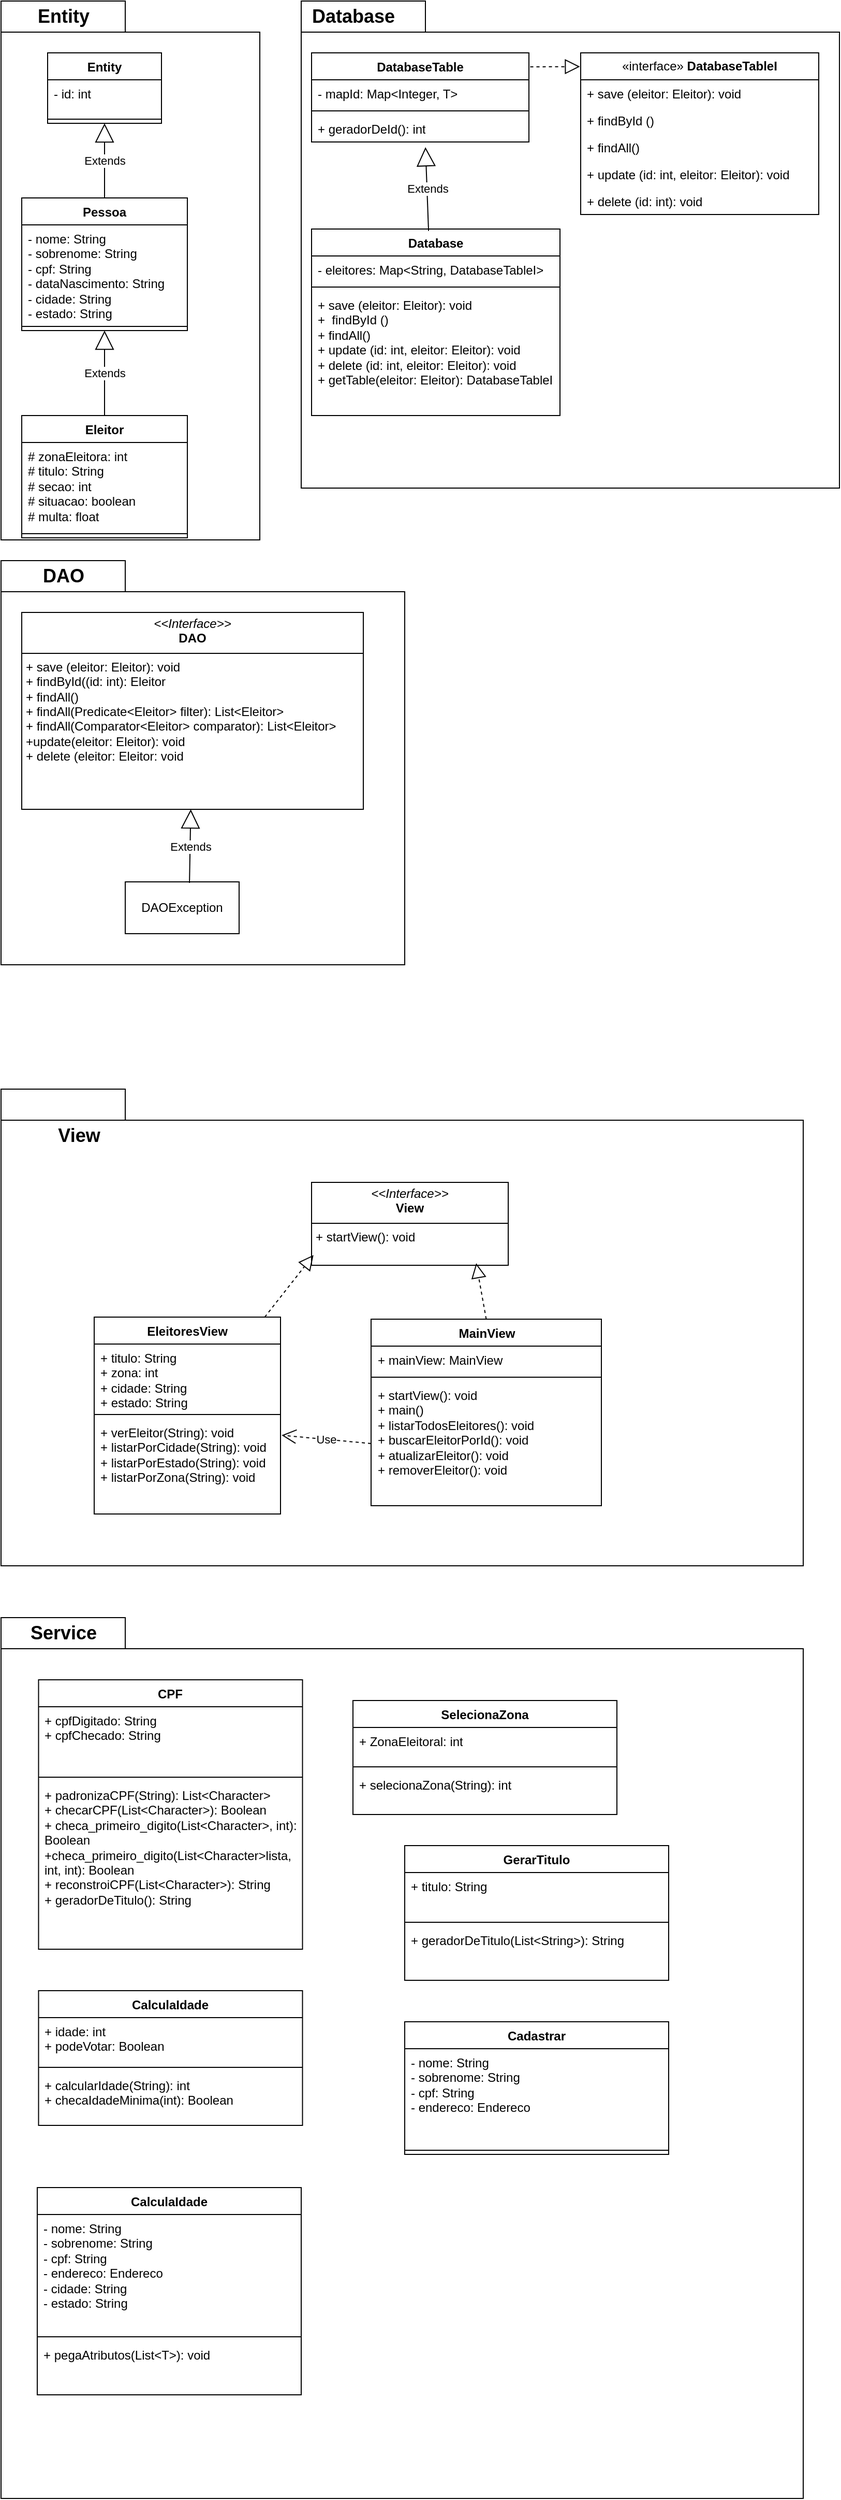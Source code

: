 <mxfile version="24.4.10" type="github">
  <diagram name="Page-1" id="c4acf3e9-155e-7222-9cf6-157b1a14988f">
    <mxGraphModel dx="794" dy="736" grid="1" gridSize="10" guides="1" tooltips="1" connect="1" arrows="1" fold="1" page="1" pageScale="1" pageWidth="850" pageHeight="1100" background="none" math="0" shadow="0">
      <root>
        <mxCell id="0" />
        <mxCell id="1" parent="0" />
        <mxCell id="8PE0f_rZOpsU0MAKz3tB-1" value="" style="shape=folder;fontStyle=1;spacingTop=10;tabWidth=120;tabHeight=30;tabPosition=left;html=1;whiteSpace=wrap;" parent="1" vertex="1">
          <mxGeometry x="20" y="20" width="250" height="520" as="geometry" />
        </mxCell>
        <mxCell id="8PE0f_rZOpsU0MAKz3tB-5" value="Entity" style="text;align=center;fontStyle=1;verticalAlign=middle;spacingLeft=3;spacingRight=3;strokeColor=none;rotatable=0;points=[[0,0.5],[1,0.5]];portConstraint=eastwest;html=1;fontSize=18;" parent="1" vertex="1">
          <mxGeometry x="20" y="20" width="120" height="30" as="geometry" />
        </mxCell>
        <mxCell id="8PE0f_rZOpsU0MAKz3tB-10" value="Entity" style="swimlane;fontStyle=1;align=center;verticalAlign=top;childLayout=stackLayout;horizontal=1;startSize=26;horizontalStack=0;resizeParent=1;resizeParentMax=0;resizeLast=0;collapsible=1;marginBottom=0;whiteSpace=wrap;html=1;" parent="1" vertex="1">
          <mxGeometry x="65" y="70" width="110" height="68" as="geometry">
            <mxRectangle x="50" y="70" width="70" height="30" as="alternateBounds" />
          </mxGeometry>
        </mxCell>
        <mxCell id="8PE0f_rZOpsU0MAKz3tB-11" value="&lt;div&gt;- id: int&lt;/div&gt;" style="text;strokeColor=none;fillColor=none;align=left;verticalAlign=top;spacingLeft=4;spacingRight=4;overflow=hidden;rotatable=0;points=[[0,0.5],[1,0.5]];portConstraint=eastwest;whiteSpace=wrap;html=1;" parent="8PE0f_rZOpsU0MAKz3tB-10" vertex="1">
          <mxGeometry y="26" width="110" height="34" as="geometry" />
        </mxCell>
        <mxCell id="8PE0f_rZOpsU0MAKz3tB-12" value="" style="line;strokeWidth=1;fillColor=none;align=left;verticalAlign=middle;spacingTop=-1;spacingLeft=3;spacingRight=3;rotatable=0;labelPosition=right;points=[];portConstraint=eastwest;strokeColor=inherit;" parent="8PE0f_rZOpsU0MAKz3tB-10" vertex="1">
          <mxGeometry y="60" width="110" height="8" as="geometry" />
        </mxCell>
        <mxCell id="8PE0f_rZOpsU0MAKz3tB-34" style="edgeStyle=orthogonalEdgeStyle;rounded=0;orthogonalLoop=1;jettySize=auto;html=1;exitX=1;exitY=0.5;exitDx=0;exitDy=0;" parent="8PE0f_rZOpsU0MAKz3tB-10" source="8PE0f_rZOpsU0MAKz3tB-11" target="8PE0f_rZOpsU0MAKz3tB-11" edge="1">
          <mxGeometry relative="1" as="geometry" />
        </mxCell>
        <mxCell id="8PE0f_rZOpsU0MAKz3tB-14" value="Eleitor" style="swimlane;fontStyle=1;align=center;verticalAlign=top;childLayout=stackLayout;horizontal=1;startSize=26;horizontalStack=0;resizeParent=1;resizeParentMax=0;resizeLast=0;collapsible=1;marginBottom=0;whiteSpace=wrap;html=1;" parent="1" vertex="1">
          <mxGeometry x="40" y="420" width="160" height="118" as="geometry" />
        </mxCell>
        <mxCell id="8PE0f_rZOpsU0MAKz3tB-15" value="# zonaEleitora: int&lt;div&gt;# titulo: String&lt;/div&gt;&lt;div&gt;# secao: int&lt;/div&gt;&lt;div&gt;# situacao: boolean&lt;/div&gt;&lt;div&gt;# multa: float&lt;/div&gt;" style="text;strokeColor=none;fillColor=none;align=left;verticalAlign=top;spacingLeft=4;spacingRight=4;overflow=hidden;rotatable=0;points=[[0,0.5],[1,0.5]];portConstraint=eastwest;whiteSpace=wrap;html=1;" parent="8PE0f_rZOpsU0MAKz3tB-14" vertex="1">
          <mxGeometry y="26" width="160" height="84" as="geometry" />
        </mxCell>
        <mxCell id="8PE0f_rZOpsU0MAKz3tB-16" value="" style="line;strokeWidth=1;fillColor=none;align=left;verticalAlign=middle;spacingTop=-1;spacingLeft=3;spacingRight=3;rotatable=0;labelPosition=right;points=[];portConstraint=eastwest;strokeColor=inherit;" parent="8PE0f_rZOpsU0MAKz3tB-14" vertex="1">
          <mxGeometry y="110" width="160" height="8" as="geometry" />
        </mxCell>
        <mxCell id="8PE0f_rZOpsU0MAKz3tB-28" value="Pessoa" style="swimlane;fontStyle=1;align=center;verticalAlign=top;childLayout=stackLayout;horizontal=1;startSize=26;horizontalStack=0;resizeParent=1;resizeParentMax=0;resizeLast=0;collapsible=1;marginBottom=0;whiteSpace=wrap;html=1;" parent="1" vertex="1">
          <mxGeometry x="40" y="210" width="160" height="128" as="geometry" />
        </mxCell>
        <mxCell id="8PE0f_rZOpsU0MAKz3tB-29" value="- nome: String&lt;div&gt;- sobrenome: String&amp;nbsp;&lt;br&gt;&lt;div&gt;- cpf: String&lt;/div&gt;&lt;div&gt;- dataNascimento: String&lt;/div&gt;&lt;div&gt;- cidade: String&lt;/div&gt;&lt;div&gt;- estado: String&lt;/div&gt;&lt;/div&gt;" style="text;strokeColor=none;fillColor=none;align=left;verticalAlign=top;spacingLeft=4;spacingRight=4;overflow=hidden;rotatable=0;points=[[0,0.5],[1,0.5]];portConstraint=eastwest;whiteSpace=wrap;html=1;" parent="8PE0f_rZOpsU0MAKz3tB-28" vertex="1">
          <mxGeometry y="26" width="160" height="94" as="geometry" />
        </mxCell>
        <mxCell id="8PE0f_rZOpsU0MAKz3tB-30" value="" style="line;strokeWidth=1;fillColor=none;align=left;verticalAlign=middle;spacingTop=-1;spacingLeft=3;spacingRight=3;rotatable=0;labelPosition=right;points=[];portConstraint=eastwest;strokeColor=inherit;" parent="8PE0f_rZOpsU0MAKz3tB-28" vertex="1">
          <mxGeometry y="120" width="160" height="8" as="geometry" />
        </mxCell>
        <mxCell id="8PE0f_rZOpsU0MAKz3tB-33" value="Extends" style="endArrow=block;endSize=16;endFill=0;html=1;rounded=0;exitX=0.5;exitY=0;exitDx=0;exitDy=0;entryX=0.5;entryY=1;entryDx=0;entryDy=0;" parent="1" source="8PE0f_rZOpsU0MAKz3tB-14" target="8PE0f_rZOpsU0MAKz3tB-28" edge="1">
          <mxGeometry width="160" relative="1" as="geometry">
            <mxPoint x="420" y="290" as="sourcePoint" />
            <mxPoint x="580" y="290" as="targetPoint" />
          </mxGeometry>
        </mxCell>
        <mxCell id="8PE0f_rZOpsU0MAKz3tB-36" value="Extends" style="endArrow=block;endSize=16;endFill=0;html=1;rounded=0;exitX=0.5;exitY=0;exitDx=0;exitDy=0;entryX=0.5;entryY=1;entryDx=0;entryDy=0;" parent="1" source="8PE0f_rZOpsU0MAKz3tB-28" target="8PE0f_rZOpsU0MAKz3tB-10" edge="1">
          <mxGeometry width="160" relative="1" as="geometry">
            <mxPoint x="420" y="220" as="sourcePoint" />
            <mxPoint x="580" y="220" as="targetPoint" />
          </mxGeometry>
        </mxCell>
        <mxCell id="8PE0f_rZOpsU0MAKz3tB-37" value="" style="shape=folder;fontStyle=1;spacingTop=10;tabWidth=120;tabHeight=30;tabPosition=left;html=1;whiteSpace=wrap;" parent="1" vertex="1">
          <mxGeometry x="310" y="20" width="520" height="470" as="geometry" />
        </mxCell>
        <mxCell id="8PE0f_rZOpsU0MAKz3tB-38" value="Database" style="text;align=center;fontStyle=1;verticalAlign=middle;spacingLeft=3;spacingRight=3;strokeColor=none;rotatable=0;points=[[0,0.5],[1,0.5]];portConstraint=eastwest;html=1;fontSize=18;" parent="1" vertex="1">
          <mxGeometry x="300" y="20" width="120" height="30" as="geometry" />
        </mxCell>
        <mxCell id="8PE0f_rZOpsU0MAKz3tB-48" value="«interface»&amp;nbsp;&lt;b&gt;DatabaseTableI&lt;/b&gt;" style="swimlane;fontStyle=0;childLayout=stackLayout;horizontal=1;startSize=26;fillColor=none;horizontalStack=0;resizeParent=1;resizeParentMax=0;resizeLast=0;collapsible=1;marginBottom=0;whiteSpace=wrap;html=1;" parent="1" vertex="1">
          <mxGeometry x="580" y="70" width="230" height="156" as="geometry" />
        </mxCell>
        <mxCell id="8PE0f_rZOpsU0MAKz3tB-49" value="+ save (eleitor: Eleitor): void&amp;nbsp;" style="text;strokeColor=none;fillColor=none;align=left;verticalAlign=top;spacingLeft=4;spacingRight=4;overflow=hidden;rotatable=0;points=[[0,0.5],[1,0.5]];portConstraint=eastwest;whiteSpace=wrap;html=1;" parent="8PE0f_rZOpsU0MAKz3tB-48" vertex="1">
          <mxGeometry y="26" width="230" height="26" as="geometry" />
        </mxCell>
        <mxCell id="8PE0f_rZOpsU0MAKz3tB-50" value="+ findById ()" style="text;strokeColor=none;fillColor=none;align=left;verticalAlign=top;spacingLeft=4;spacingRight=4;overflow=hidden;rotatable=0;points=[[0,0.5],[1,0.5]];portConstraint=eastwest;whiteSpace=wrap;html=1;" parent="8PE0f_rZOpsU0MAKz3tB-48" vertex="1">
          <mxGeometry y="52" width="230" height="26" as="geometry" />
        </mxCell>
        <mxCell id="8PE0f_rZOpsU0MAKz3tB-51" value="+ findAll()" style="text;strokeColor=none;fillColor=none;align=left;verticalAlign=top;spacingLeft=4;spacingRight=4;overflow=hidden;rotatable=0;points=[[0,0.5],[1,0.5]];portConstraint=eastwest;whiteSpace=wrap;html=1;" parent="8PE0f_rZOpsU0MAKz3tB-48" vertex="1">
          <mxGeometry y="78" width="230" height="26" as="geometry" />
        </mxCell>
        <mxCell id="8PE0f_rZOpsU0MAKz3tB-52" value="+ update (id: int, eleitor: Eleitor): void" style="text;strokeColor=none;fillColor=none;align=left;verticalAlign=top;spacingLeft=4;spacingRight=4;overflow=hidden;rotatable=0;points=[[0,0.5],[1,0.5]];portConstraint=eastwest;whiteSpace=wrap;html=1;" parent="8PE0f_rZOpsU0MAKz3tB-48" vertex="1">
          <mxGeometry y="104" width="230" height="26" as="geometry" />
        </mxCell>
        <mxCell id="8PE0f_rZOpsU0MAKz3tB-53" value="+ delete (id: int): void" style="text;strokeColor=none;fillColor=none;align=left;verticalAlign=top;spacingLeft=4;spacingRight=4;overflow=hidden;rotatable=0;points=[[0,0.5],[1,0.5]];portConstraint=eastwest;whiteSpace=wrap;html=1;" parent="8PE0f_rZOpsU0MAKz3tB-48" vertex="1">
          <mxGeometry y="130" width="230" height="26" as="geometry" />
        </mxCell>
        <mxCell id="xp5hAYhYeYCrnmnaeZw4-1" value="DatabaseTable" style="swimlane;fontStyle=1;align=center;verticalAlign=top;childLayout=stackLayout;horizontal=1;startSize=26;horizontalStack=0;resizeParent=1;resizeParentMax=0;resizeLast=0;collapsible=1;marginBottom=0;whiteSpace=wrap;html=1;" parent="1" vertex="1">
          <mxGeometry x="320" y="70" width="210" height="86" as="geometry" />
        </mxCell>
        <mxCell id="xp5hAYhYeYCrnmnaeZw4-2" value="- mapId: Map&amp;lt;Integer, T&amp;gt;" style="text;strokeColor=none;fillColor=none;align=left;verticalAlign=top;spacingLeft=4;spacingRight=4;overflow=hidden;rotatable=0;points=[[0,0.5],[1,0.5]];portConstraint=eastwest;whiteSpace=wrap;html=1;" parent="xp5hAYhYeYCrnmnaeZw4-1" vertex="1">
          <mxGeometry y="26" width="210" height="26" as="geometry" />
        </mxCell>
        <mxCell id="xp5hAYhYeYCrnmnaeZw4-3" value="" style="line;strokeWidth=1;fillColor=none;align=left;verticalAlign=middle;spacingTop=-1;spacingLeft=3;spacingRight=3;rotatable=0;labelPosition=right;points=[];portConstraint=eastwest;strokeColor=inherit;" parent="xp5hAYhYeYCrnmnaeZw4-1" vertex="1">
          <mxGeometry y="52" width="210" height="8" as="geometry" />
        </mxCell>
        <mxCell id="xp5hAYhYeYCrnmnaeZw4-4" value="+ geradorDeId(): int" style="text;strokeColor=none;fillColor=none;align=left;verticalAlign=top;spacingLeft=4;spacingRight=4;overflow=hidden;rotatable=0;points=[[0,0.5],[1,0.5]];portConstraint=eastwest;whiteSpace=wrap;html=1;" parent="xp5hAYhYeYCrnmnaeZw4-1" vertex="1">
          <mxGeometry y="60" width="210" height="26" as="geometry" />
        </mxCell>
        <mxCell id="xp5hAYhYeYCrnmnaeZw4-5" value="" style="endArrow=block;dashed=1;endFill=0;endSize=12;html=1;rounded=0;exitX=1.006;exitY=0.157;exitDx=0;exitDy=0;exitPerimeter=0;entryX=-0.003;entryY=0.085;entryDx=0;entryDy=0;entryPerimeter=0;" parent="1" source="xp5hAYhYeYCrnmnaeZw4-1" target="8PE0f_rZOpsU0MAKz3tB-48" edge="1">
          <mxGeometry width="160" relative="1" as="geometry">
            <mxPoint x="528" y="84" as="sourcePoint" />
            <mxPoint x="570" y="340" as="targetPoint" />
          </mxGeometry>
        </mxCell>
        <mxCell id="xp5hAYhYeYCrnmnaeZw4-10" value="Database" style="swimlane;fontStyle=1;align=center;verticalAlign=top;childLayout=stackLayout;horizontal=1;startSize=26;horizontalStack=0;resizeParent=1;resizeParentMax=0;resizeLast=0;collapsible=1;marginBottom=0;whiteSpace=wrap;html=1;" parent="1" vertex="1">
          <mxGeometry x="320" y="240" width="240" height="180" as="geometry" />
        </mxCell>
        <mxCell id="xp5hAYhYeYCrnmnaeZw4-11" value="- eleitores: Map&amp;lt;String, DatabaseTableI&amp;gt;" style="text;strokeColor=none;fillColor=none;align=left;verticalAlign=top;spacingLeft=4;spacingRight=4;overflow=hidden;rotatable=0;points=[[0,0.5],[1,0.5]];portConstraint=eastwest;whiteSpace=wrap;html=1;" parent="xp5hAYhYeYCrnmnaeZw4-10" vertex="1">
          <mxGeometry y="26" width="240" height="26" as="geometry" />
        </mxCell>
        <mxCell id="xp5hAYhYeYCrnmnaeZw4-12" value="" style="line;strokeWidth=1;fillColor=none;align=left;verticalAlign=middle;spacingTop=-1;spacingLeft=3;spacingRight=3;rotatable=0;labelPosition=right;points=[];portConstraint=eastwest;strokeColor=inherit;" parent="xp5hAYhYeYCrnmnaeZw4-10" vertex="1">
          <mxGeometry y="52" width="240" height="8" as="geometry" />
        </mxCell>
        <mxCell id="xp5hAYhYeYCrnmnaeZw4-13" value="+ save (eleitor: Eleitor): void&lt;div&gt;+&amp;nbsp;&lt;span style=&quot;background-color: initial;&quot;&gt;&amp;nbsp;findById ()&lt;/span&gt;&lt;/div&gt;&lt;div&gt;&lt;span style=&quot;background-color: initial;&quot;&gt;+ findAll()&lt;/span&gt;&lt;br&gt;&lt;/div&gt;&lt;div&gt;&lt;span style=&quot;background-color: initial;&quot;&gt;+ update &lt;/span&gt;&lt;span style=&quot;background-color: initial;&quot;&gt;(id: int, eleitor: Eleitor): void&lt;/span&gt;&lt;br&gt;&lt;/div&gt;&lt;div&gt;&lt;span style=&quot;background-color: initial;&quot;&gt;+&lt;/span&gt;&lt;span style=&quot;background-color: initial;&quot;&gt;&amp;nbsp;delete (&lt;/span&gt;&lt;span style=&quot;background-color: initial;&quot;&gt;id: int, eleitor: Eleitor&lt;/span&gt;&lt;span style=&quot;background-color: initial;&quot;&gt;): void&lt;/span&gt;&lt;br&gt;&lt;/div&gt;&lt;div&gt;&lt;span style=&quot;background-color: initial;&quot;&gt;+ getTable(eleitor: Eleitor): DatabaseTableI&lt;/span&gt;&lt;br&gt;&lt;/div&gt;" style="text;strokeColor=none;fillColor=none;align=left;verticalAlign=top;spacingLeft=4;spacingRight=4;overflow=hidden;rotatable=0;points=[[0,0.5],[1,0.5]];portConstraint=eastwest;whiteSpace=wrap;html=1;" parent="xp5hAYhYeYCrnmnaeZw4-10" vertex="1">
          <mxGeometry y="60" width="240" height="120" as="geometry" />
        </mxCell>
        <mxCell id="xp5hAYhYeYCrnmnaeZw4-15" value="Extends" style="endArrow=block;endSize=16;endFill=0;html=1;rounded=0;exitX=0.471;exitY=0.01;exitDx=0;exitDy=0;entryX=0.524;entryY=1.192;entryDx=0;entryDy=0;exitPerimeter=0;entryPerimeter=0;" parent="1" source="xp5hAYhYeYCrnmnaeZw4-10" target="xp5hAYhYeYCrnmnaeZw4-4" edge="1">
          <mxGeometry width="160" relative="1" as="geometry">
            <mxPoint x="439.5" y="228" as="sourcePoint" />
            <mxPoint x="439.5" y="156" as="targetPoint" />
          </mxGeometry>
        </mxCell>
        <mxCell id="xp5hAYhYeYCrnmnaeZw4-16" value="" style="shape=folder;fontStyle=1;spacingTop=10;tabWidth=120;tabHeight=30;tabPosition=left;html=1;whiteSpace=wrap;" parent="1" vertex="1">
          <mxGeometry x="20" y="560" width="390" height="390" as="geometry" />
        </mxCell>
        <mxCell id="xp5hAYhYeYCrnmnaeZw4-17" value="DAO" style="text;align=center;fontStyle=1;verticalAlign=middle;spacingLeft=3;spacingRight=3;strokeColor=none;rotatable=0;points=[[0,0.5],[1,0.5]];portConstraint=eastwest;html=1;fontSize=18;" parent="1" vertex="1">
          <mxGeometry x="20" y="560" width="120" height="30" as="geometry" />
        </mxCell>
        <mxCell id="xp5hAYhYeYCrnmnaeZw4-22" value="&lt;p style=&quot;margin:0px;margin-top:4px;text-align:center;&quot;&gt;&lt;i&gt;&amp;lt;&amp;lt;Interface&amp;gt;&amp;gt;&lt;/i&gt;&lt;br&gt;&lt;b&gt;DAO&lt;/b&gt;&lt;/p&gt;&lt;hr size=&quot;1&quot; style=&quot;border-style:solid;&quot;&gt;&lt;p style=&quot;margin:0px;margin-left:4px;&quot;&gt;+ save (eleitor: Eleitor): void&lt;/p&gt;&lt;p style=&quot;margin:0px;margin-left:4px;&quot;&gt;+ findById((id: int): Eleitor&lt;/p&gt;&lt;p style=&quot;margin:0px;margin-left:4px;&quot;&gt;&lt;span style=&quot;background-color: initial;&quot;&gt;+ findAll()&lt;/span&gt;&lt;br&gt;&lt;/p&gt;&lt;p style=&quot;margin:0px;margin-left:4px;&quot;&gt;&lt;span style=&quot;background-color: initial;&quot;&gt;+ findAll(Predicate&amp;lt;Eleitor&amp;gt; filter): List&amp;lt;Eleitor&amp;gt;&lt;/span&gt;&lt;/p&gt;&lt;p style=&quot;margin: 0px 0px 0px 4px;&quot;&gt;+ findAll(Comparator&amp;lt;Eleitor&amp;gt; comparator): List&amp;lt;Eleitor&amp;gt;&lt;br&gt;&lt;/p&gt;&lt;p style=&quot;margin: 0px 0px 0px 4px;&quot;&gt;&lt;span style=&quot;background-color: initial;&quot;&gt;+update(eleitor: Eleitor): void&lt;/span&gt;&lt;br&gt;&lt;/p&gt;&lt;p style=&quot;margin:0px;margin-left:4px;&quot;&gt;&lt;span style=&quot;background-color: initial;&quot;&gt;+ delete (eleitor: Eleitor: void&lt;/span&gt;&lt;br&gt;&lt;/p&gt;" style="verticalAlign=top;align=left;overflow=fill;html=1;whiteSpace=wrap;" parent="1" vertex="1">
          <mxGeometry x="40" y="610" width="330" height="190" as="geometry" />
        </mxCell>
        <mxCell id="xp5hAYhYeYCrnmnaeZw4-23" value="DAOException" style="html=1;whiteSpace=wrap;" parent="1" vertex="1">
          <mxGeometry x="140" y="870" width="110" height="50" as="geometry" />
        </mxCell>
        <mxCell id="xp5hAYhYeYCrnmnaeZw4-24" value="Extends" style="endArrow=block;endSize=16;endFill=0;html=1;rounded=0;exitX=0.564;exitY=0.02;exitDx=0;exitDy=0;exitPerimeter=0;" parent="1" source="xp5hAYhYeYCrnmnaeZw4-23" target="xp5hAYhYeYCrnmnaeZw4-22" edge="1">
          <mxGeometry width="160" relative="1" as="geometry">
            <mxPoint x="340" y="780" as="sourcePoint" />
            <mxPoint x="500" y="780" as="targetPoint" />
          </mxGeometry>
        </mxCell>
        <mxCell id="xp5hAYhYeYCrnmnaeZw4-25" value="" style="shape=folder;fontStyle=1;spacingTop=10;tabWidth=120;tabHeight=30;tabPosition=left;html=1;whiteSpace=wrap;" parent="1" vertex="1">
          <mxGeometry x="20" y="1070" width="775" height="460" as="geometry" />
        </mxCell>
        <mxCell id="xp5hAYhYeYCrnmnaeZw4-26" value="View" style="text;align=center;fontStyle=1;verticalAlign=middle;spacingLeft=3;spacingRight=3;strokeColor=none;rotatable=0;points=[[0,0.5],[1,0.5]];portConstraint=eastwest;html=1;fontSize=18;" parent="1" vertex="1">
          <mxGeometry x="35" y="1100" width="120" height="30" as="geometry" />
        </mxCell>
        <mxCell id="xp5hAYhYeYCrnmnaeZw4-30" value="&lt;p style=&quot;margin:0px;margin-top:4px;text-align:center;&quot;&gt;&lt;i&gt;&amp;lt;&amp;lt;Interface&amp;gt;&amp;gt;&lt;/i&gt;&lt;br&gt;&lt;b&gt;View&lt;/b&gt;&lt;/p&gt;&lt;hr size=&quot;1&quot; style=&quot;border-style:solid;&quot;&gt;&lt;p style=&quot;margin:0px;margin-left:4px;&quot;&gt;+ startView(): void&lt;br&gt;&lt;br&gt;&lt;/p&gt;" style="verticalAlign=top;align=left;overflow=fill;html=1;whiteSpace=wrap;" parent="1" vertex="1">
          <mxGeometry x="320" y="1160" width="190" height="80" as="geometry" />
        </mxCell>
        <mxCell id="xp5hAYhYeYCrnmnaeZw4-31" value="MainView" style="swimlane;fontStyle=1;align=center;verticalAlign=top;childLayout=stackLayout;horizontal=1;startSize=26;horizontalStack=0;resizeParent=1;resizeParentMax=0;resizeLast=0;collapsible=1;marginBottom=0;whiteSpace=wrap;html=1;" parent="1" vertex="1">
          <mxGeometry x="377.5" y="1292" width="222.5" height="180" as="geometry" />
        </mxCell>
        <mxCell id="xp5hAYhYeYCrnmnaeZw4-32" value="+ mainView: MainView" style="text;strokeColor=none;fillColor=none;align=left;verticalAlign=top;spacingLeft=4;spacingRight=4;overflow=hidden;rotatable=0;points=[[0,0.5],[1,0.5]];portConstraint=eastwest;whiteSpace=wrap;html=1;" parent="xp5hAYhYeYCrnmnaeZw4-31" vertex="1">
          <mxGeometry y="26" width="222.5" height="26" as="geometry" />
        </mxCell>
        <mxCell id="xp5hAYhYeYCrnmnaeZw4-33" value="" style="line;strokeWidth=1;fillColor=none;align=left;verticalAlign=middle;spacingTop=-1;spacingLeft=3;spacingRight=3;rotatable=0;labelPosition=right;points=[];portConstraint=eastwest;strokeColor=inherit;" parent="xp5hAYhYeYCrnmnaeZw4-31" vertex="1">
          <mxGeometry y="52" width="222.5" height="8" as="geometry" />
        </mxCell>
        <mxCell id="xp5hAYhYeYCrnmnaeZw4-34" value="+ startView(): void&lt;div&gt;+ main()&lt;/div&gt;&lt;div&gt;+&amp;nbsp;listarTodosEleitores(): void&lt;/div&gt;&lt;div&gt;+&amp;nbsp;buscarEleitorPorId(): void&lt;/div&gt;&lt;div&gt;+&amp;nbsp;atualizarEleitor(): void&lt;/div&gt;&lt;div&gt;+&amp;nbsp;removerEleitor(): void&lt;/div&gt;&lt;div&gt;&lt;br&gt;&lt;/div&gt;" style="text;strokeColor=none;fillColor=none;align=left;verticalAlign=top;spacingLeft=4;spacingRight=4;overflow=hidden;rotatable=0;points=[[0,0.5],[1,0.5]];portConstraint=eastwest;whiteSpace=wrap;html=1;" parent="xp5hAYhYeYCrnmnaeZw4-31" vertex="1">
          <mxGeometry y="60" width="222.5" height="120" as="geometry" />
        </mxCell>
        <mxCell id="xp5hAYhYeYCrnmnaeZw4-35" value="" style="endArrow=block;dashed=1;endFill=0;endSize=12;html=1;rounded=0;entryX=0.837;entryY=0.975;entryDx=0;entryDy=0;entryPerimeter=0;exitX=0.5;exitY=0;exitDx=0;exitDy=0;" parent="1" source="xp5hAYhYeYCrnmnaeZw4-31" target="xp5hAYhYeYCrnmnaeZw4-30" edge="1">
          <mxGeometry width="160" relative="1" as="geometry">
            <mxPoint x="340" y="1320" as="sourcePoint" />
            <mxPoint x="500" y="1320" as="targetPoint" />
          </mxGeometry>
        </mxCell>
        <mxCell id="xp5hAYhYeYCrnmnaeZw4-36" value="EleitoresView" style="swimlane;fontStyle=1;align=center;verticalAlign=top;childLayout=stackLayout;horizontal=1;startSize=26;horizontalStack=0;resizeParent=1;resizeParentMax=0;resizeLast=0;collapsible=1;marginBottom=0;whiteSpace=wrap;html=1;" parent="1" vertex="1">
          <mxGeometry x="110" y="1290" width="180" height="190" as="geometry" />
        </mxCell>
        <mxCell id="xp5hAYhYeYCrnmnaeZw4-37" value="&lt;div&gt;+ titulo: String&lt;/div&gt;+ zona: int&lt;div&gt;+ cidade: String&lt;/div&gt;&lt;div&gt;+ estado: String&lt;/div&gt;" style="text;strokeColor=none;fillColor=none;align=left;verticalAlign=top;spacingLeft=4;spacingRight=4;overflow=hidden;rotatable=0;points=[[0,0.5],[1,0.5]];portConstraint=eastwest;whiteSpace=wrap;html=1;" parent="xp5hAYhYeYCrnmnaeZw4-36" vertex="1">
          <mxGeometry y="26" width="180" height="64" as="geometry" />
        </mxCell>
        <mxCell id="xp5hAYhYeYCrnmnaeZw4-38" value="" style="line;strokeWidth=1;fillColor=none;align=left;verticalAlign=middle;spacingTop=-1;spacingLeft=3;spacingRight=3;rotatable=0;labelPosition=right;points=[];portConstraint=eastwest;strokeColor=inherit;" parent="xp5hAYhYeYCrnmnaeZw4-36" vertex="1">
          <mxGeometry y="90" width="180" height="8" as="geometry" />
        </mxCell>
        <mxCell id="xp5hAYhYeYCrnmnaeZw4-39" value="+ verEleitor(String): void&lt;div&gt;+ listarPorCidade&lt;span style=&quot;background-color: initial;&quot;&gt;(String): void&lt;/span&gt;&lt;/div&gt;&lt;div&gt;&lt;span style=&quot;background-color: initial;&quot;&gt;+ listarPorEstado&lt;/span&gt;&lt;span style=&quot;background-color: initial;&quot;&gt;(String): void&lt;/span&gt;&lt;/div&gt;&lt;div&gt;+ listarPorZona&lt;span style=&quot;background-color: initial;&quot;&gt;(String): void&lt;/span&gt;&lt;/div&gt;" style="text;strokeColor=none;fillColor=none;align=left;verticalAlign=top;spacingLeft=4;spacingRight=4;overflow=hidden;rotatable=0;points=[[0,0.5],[1,0.5]];portConstraint=eastwest;whiteSpace=wrap;html=1;" parent="xp5hAYhYeYCrnmnaeZw4-36" vertex="1">
          <mxGeometry y="98" width="180" height="92" as="geometry" />
        </mxCell>
        <mxCell id="xp5hAYhYeYCrnmnaeZw4-40" value="" style="endArrow=block;dashed=1;endFill=0;endSize=12;html=1;rounded=0;entryX=0.01;entryY=0.876;entryDx=0;entryDy=0;entryPerimeter=0;" parent="1" source="xp5hAYhYeYCrnmnaeZw4-36" target="xp5hAYhYeYCrnmnaeZw4-30" edge="1">
          <mxGeometry width="160" relative="1" as="geometry">
            <mxPoint x="251" y="1287" as="sourcePoint" />
            <mxPoint x="250" y="1240" as="targetPoint" />
          </mxGeometry>
        </mxCell>
        <mxCell id="T5ZtFqDNl6Q1SGfDSeOU-1" value="" style="shape=folder;fontStyle=1;spacingTop=10;tabWidth=120;tabHeight=30;tabPosition=left;html=1;whiteSpace=wrap;" parent="1" vertex="1">
          <mxGeometry x="20" y="1580" width="775" height="850" as="geometry" />
        </mxCell>
        <mxCell id="T5ZtFqDNl6Q1SGfDSeOU-2" value="Service" style="text;align=center;fontStyle=1;verticalAlign=middle;spacingLeft=3;spacingRight=3;strokeColor=none;rotatable=0;points=[[0,0.5],[1,0.5]];portConstraint=eastwest;html=1;fontSize=18;" parent="1" vertex="1">
          <mxGeometry x="20" y="1580" width="120" height="30" as="geometry" />
        </mxCell>
        <mxCell id="T5ZtFqDNl6Q1SGfDSeOU-4" value="CPF" style="swimlane;fontStyle=1;align=center;verticalAlign=top;childLayout=stackLayout;horizontal=1;startSize=26;horizontalStack=0;resizeParent=1;resizeParentMax=0;resizeLast=0;collapsible=1;marginBottom=0;whiteSpace=wrap;html=1;" parent="1" vertex="1">
          <mxGeometry x="56.25" y="1640" width="255" height="260" as="geometry" />
        </mxCell>
        <mxCell id="T5ZtFqDNl6Q1SGfDSeOU-5" value="+ cpfDigitado: String&lt;div&gt;+ cpfChecado: String&lt;/div&gt;&lt;div&gt;&lt;br&gt;&lt;/div&gt;" style="text;strokeColor=none;fillColor=none;align=left;verticalAlign=top;spacingLeft=4;spacingRight=4;overflow=hidden;rotatable=0;points=[[0,0.5],[1,0.5]];portConstraint=eastwest;whiteSpace=wrap;html=1;" parent="T5ZtFqDNl6Q1SGfDSeOU-4" vertex="1">
          <mxGeometry y="26" width="255" height="64" as="geometry" />
        </mxCell>
        <mxCell id="T5ZtFqDNl6Q1SGfDSeOU-6" value="" style="line;strokeWidth=1;fillColor=none;align=left;verticalAlign=middle;spacingTop=-1;spacingLeft=3;spacingRight=3;rotatable=0;labelPosition=right;points=[];portConstraint=eastwest;strokeColor=inherit;" parent="T5ZtFqDNl6Q1SGfDSeOU-4" vertex="1">
          <mxGeometry y="90" width="255" height="8" as="geometry" />
        </mxCell>
        <mxCell id="T5ZtFqDNl6Q1SGfDSeOU-7" value="+ padronizaCPF(String): List&amp;lt;Character&amp;gt;&lt;div&gt;+&amp;nbsp;checarCPF(List&amp;lt;Character&amp;gt;): Boolean&lt;br&gt;&lt;/div&gt;&lt;div&gt;+&amp;nbsp;checa_primeiro_digito(List&amp;lt;Character&amp;gt;, int): Boolean&lt;/div&gt;&lt;div&gt;+checa_primeiro_digito(List&amp;lt;Character&amp;gt;lista, int, int): Boolean&lt;/div&gt;&lt;div&gt;+&amp;nbsp;reconstroiCPF(List&amp;lt;Character&amp;gt;): String&lt;/div&gt;&lt;div&gt;+&amp;nbsp;geradorDeTitulo(): String&lt;/div&gt;" style="text;strokeColor=none;fillColor=none;align=left;verticalAlign=top;spacingLeft=4;spacingRight=4;overflow=hidden;rotatable=0;points=[[0,0.5],[1,0.5]];portConstraint=eastwest;whiteSpace=wrap;html=1;" parent="T5ZtFqDNl6Q1SGfDSeOU-4" vertex="1">
          <mxGeometry y="98" width="255" height="162" as="geometry" />
        </mxCell>
        <mxCell id="T5ZtFqDNl6Q1SGfDSeOU-14" value="GerarTitulo" style="swimlane;fontStyle=1;align=center;verticalAlign=top;childLayout=stackLayout;horizontal=1;startSize=26;horizontalStack=0;resizeParent=1;resizeParentMax=0;resizeLast=0;collapsible=1;marginBottom=0;whiteSpace=wrap;html=1;" parent="1" vertex="1">
          <mxGeometry x="410" y="1800" width="255" height="130" as="geometry" />
        </mxCell>
        <mxCell id="T5ZtFqDNl6Q1SGfDSeOU-15" value="+ titulo: String" style="text;strokeColor=none;fillColor=none;align=left;verticalAlign=top;spacingLeft=4;spacingRight=4;overflow=hidden;rotatable=0;points=[[0,0.5],[1,0.5]];portConstraint=eastwest;whiteSpace=wrap;html=1;" parent="T5ZtFqDNl6Q1SGfDSeOU-14" vertex="1">
          <mxGeometry y="26" width="255" height="44" as="geometry" />
        </mxCell>
        <mxCell id="T5ZtFqDNl6Q1SGfDSeOU-16" value="" style="line;strokeWidth=1;fillColor=none;align=left;verticalAlign=middle;spacingTop=-1;spacingLeft=3;spacingRight=3;rotatable=0;labelPosition=right;points=[];portConstraint=eastwest;strokeColor=inherit;" parent="T5ZtFqDNl6Q1SGfDSeOU-14" vertex="1">
          <mxGeometry y="70" width="255" height="8" as="geometry" />
        </mxCell>
        <mxCell id="T5ZtFqDNl6Q1SGfDSeOU-17" value="+ geradorDeTitulo(List&amp;lt;String&amp;gt;): String" style="text;strokeColor=none;fillColor=none;align=left;verticalAlign=top;spacingLeft=4;spacingRight=4;overflow=hidden;rotatable=0;points=[[0,0.5],[1,0.5]];portConstraint=eastwest;whiteSpace=wrap;html=1;" parent="T5ZtFqDNl6Q1SGfDSeOU-14" vertex="1">
          <mxGeometry y="78" width="255" height="52" as="geometry" />
        </mxCell>
        <mxCell id="T5ZtFqDNl6Q1SGfDSeOU-18" value="CalculaIdade" style="swimlane;fontStyle=1;align=center;verticalAlign=top;childLayout=stackLayout;horizontal=1;startSize=26;horizontalStack=0;resizeParent=1;resizeParentMax=0;resizeLast=0;collapsible=1;marginBottom=0;whiteSpace=wrap;html=1;" parent="1" vertex="1">
          <mxGeometry x="56.25" y="1940" width="255" height="130" as="geometry" />
        </mxCell>
        <mxCell id="T5ZtFqDNl6Q1SGfDSeOU-19" value="+ idade: int&lt;div&gt;+ podeVotar: Boolean&lt;br&gt;&lt;/div&gt;" style="text;strokeColor=none;fillColor=none;align=left;verticalAlign=top;spacingLeft=4;spacingRight=4;overflow=hidden;rotatable=0;points=[[0,0.5],[1,0.5]];portConstraint=eastwest;whiteSpace=wrap;html=1;" parent="T5ZtFqDNl6Q1SGfDSeOU-18" vertex="1">
          <mxGeometry y="26" width="255" height="44" as="geometry" />
        </mxCell>
        <mxCell id="T5ZtFqDNl6Q1SGfDSeOU-20" value="" style="line;strokeWidth=1;fillColor=none;align=left;verticalAlign=middle;spacingTop=-1;spacingLeft=3;spacingRight=3;rotatable=0;labelPosition=right;points=[];portConstraint=eastwest;strokeColor=inherit;" parent="T5ZtFqDNl6Q1SGfDSeOU-18" vertex="1">
          <mxGeometry y="70" width="255" height="8" as="geometry" />
        </mxCell>
        <mxCell id="T5ZtFqDNl6Q1SGfDSeOU-21" value="+ calcularIdade(String): int&lt;div&gt;+ checaIdadeMinima(int): Boolean&lt;/div&gt;" style="text;strokeColor=none;fillColor=none;align=left;verticalAlign=top;spacingLeft=4;spacingRight=4;overflow=hidden;rotatable=0;points=[[0,0.5],[1,0.5]];portConstraint=eastwest;whiteSpace=wrap;html=1;" parent="T5ZtFqDNl6Q1SGfDSeOU-18" vertex="1">
          <mxGeometry y="78" width="255" height="52" as="geometry" />
        </mxCell>
        <mxCell id="T5ZtFqDNl6Q1SGfDSeOU-22" value="SelecionaZona" style="swimlane;fontStyle=1;align=center;verticalAlign=top;childLayout=stackLayout;horizontal=1;startSize=26;horizontalStack=0;resizeParent=1;resizeParentMax=0;resizeLast=0;collapsible=1;marginBottom=0;whiteSpace=wrap;html=1;" parent="1" vertex="1">
          <mxGeometry x="360" y="1660" width="255" height="110" as="geometry" />
        </mxCell>
        <mxCell id="T5ZtFqDNl6Q1SGfDSeOU-23" value="&lt;div&gt;+ ZonaEleitoral: int&lt;/div&gt;" style="text;strokeColor=none;fillColor=none;align=left;verticalAlign=top;spacingLeft=4;spacingRight=4;overflow=hidden;rotatable=0;points=[[0,0.5],[1,0.5]];portConstraint=eastwest;whiteSpace=wrap;html=1;" parent="T5ZtFqDNl6Q1SGfDSeOU-22" vertex="1">
          <mxGeometry y="26" width="255" height="34" as="geometry" />
        </mxCell>
        <mxCell id="T5ZtFqDNl6Q1SGfDSeOU-24" value="" style="line;strokeWidth=1;fillColor=none;align=left;verticalAlign=middle;spacingTop=-1;spacingLeft=3;spacingRight=3;rotatable=0;labelPosition=right;points=[];portConstraint=eastwest;strokeColor=inherit;" parent="T5ZtFqDNl6Q1SGfDSeOU-22" vertex="1">
          <mxGeometry y="60" width="255" height="8" as="geometry" />
        </mxCell>
        <mxCell id="T5ZtFqDNl6Q1SGfDSeOU-25" value="+ selecionaZona(String): int" style="text;strokeColor=none;fillColor=none;align=left;verticalAlign=top;spacingLeft=4;spacingRight=4;overflow=hidden;rotatable=0;points=[[0,0.5],[1,0.5]];portConstraint=eastwest;whiteSpace=wrap;html=1;" parent="T5ZtFqDNl6Q1SGfDSeOU-22" vertex="1">
          <mxGeometry y="68" width="255" height="42" as="geometry" />
        </mxCell>
        <mxCell id="MIN8zGFxYryj7YsZTtFE-3" value="Use" style="endArrow=open;endSize=12;dashed=1;html=1;rounded=0;entryX=1.006;entryY=0.174;entryDx=0;entryDy=0;entryPerimeter=0;exitX=0;exitY=0.5;exitDx=0;exitDy=0;" edge="1" parent="1" source="xp5hAYhYeYCrnmnaeZw4-34" target="xp5hAYhYeYCrnmnaeZw4-39">
          <mxGeometry width="160" relative="1" as="geometry">
            <mxPoint x="460" y="1460" as="sourcePoint" />
            <mxPoint x="300" y="1460" as="targetPoint" />
          </mxGeometry>
        </mxCell>
        <mxCell id="MIN8zGFxYryj7YsZTtFE-4" value="Cadastrar" style="swimlane;fontStyle=1;align=center;verticalAlign=top;childLayout=stackLayout;horizontal=1;startSize=26;horizontalStack=0;resizeParent=1;resizeParentMax=0;resizeLast=0;collapsible=1;marginBottom=0;whiteSpace=wrap;html=1;" vertex="1" parent="1">
          <mxGeometry x="410" y="1970" width="255" height="128" as="geometry" />
        </mxCell>
        <mxCell id="MIN8zGFxYryj7YsZTtFE-5" value="&lt;div&gt;- nome: String&lt;/div&gt;&lt;div&gt;- sobrenome: String&lt;/div&gt;&lt;div&gt;- cpf: String&lt;/div&gt;&lt;div&gt;- endereco: Endereco&lt;/div&gt;" style="text;strokeColor=none;fillColor=none;align=left;verticalAlign=top;spacingLeft=4;spacingRight=4;overflow=hidden;rotatable=0;points=[[0,0.5],[1,0.5]];portConstraint=eastwest;whiteSpace=wrap;html=1;" vertex="1" parent="MIN8zGFxYryj7YsZTtFE-4">
          <mxGeometry y="26" width="255" height="94" as="geometry" />
        </mxCell>
        <mxCell id="MIN8zGFxYryj7YsZTtFE-6" value="" style="line;strokeWidth=1;fillColor=none;align=left;verticalAlign=middle;spacingTop=-1;spacingLeft=3;spacingRight=3;rotatable=0;labelPosition=right;points=[];portConstraint=eastwest;strokeColor=inherit;" vertex="1" parent="MIN8zGFxYryj7YsZTtFE-4">
          <mxGeometry y="120" width="255" height="8" as="geometry" />
        </mxCell>
        <mxCell id="MIN8zGFxYryj7YsZTtFE-11" value="CalculaIdade" style="swimlane;fontStyle=1;align=center;verticalAlign=top;childLayout=stackLayout;horizontal=1;startSize=26;horizontalStack=0;resizeParent=1;resizeParentMax=0;resizeLast=0;collapsible=1;marginBottom=0;whiteSpace=wrap;html=1;" vertex="1" parent="1">
          <mxGeometry x="55" y="2130" width="255" height="200" as="geometry" />
        </mxCell>
        <mxCell id="MIN8zGFxYryj7YsZTtFE-12" value="&lt;div&gt;- nome: String&lt;/div&gt;&lt;div&gt;- sobrenome: String&lt;/div&gt;&lt;div&gt;- cpf: String&lt;/div&gt;&lt;div&gt;- endereco: Endereco&lt;/div&gt;&lt;div&gt;- cidade: String&lt;/div&gt;&lt;div&gt;- estado: String&lt;/div&gt;" style="text;strokeColor=none;fillColor=none;align=left;verticalAlign=top;spacingLeft=4;spacingRight=4;overflow=hidden;rotatable=0;points=[[0,0.5],[1,0.5]];portConstraint=eastwest;whiteSpace=wrap;html=1;" vertex="1" parent="MIN8zGFxYryj7YsZTtFE-11">
          <mxGeometry y="26" width="255" height="114" as="geometry" />
        </mxCell>
        <mxCell id="MIN8zGFxYryj7YsZTtFE-13" value="" style="line;strokeWidth=1;fillColor=none;align=left;verticalAlign=middle;spacingTop=-1;spacingLeft=3;spacingRight=3;rotatable=0;labelPosition=right;points=[];portConstraint=eastwest;strokeColor=inherit;" vertex="1" parent="MIN8zGFxYryj7YsZTtFE-11">
          <mxGeometry y="140" width="255" height="8" as="geometry" />
        </mxCell>
        <mxCell id="MIN8zGFxYryj7YsZTtFE-14" value="&lt;div&gt;+ pegaAtributos(List&amp;lt;T&amp;gt;): void&lt;/div&gt;" style="text;strokeColor=none;fillColor=none;align=left;verticalAlign=top;spacingLeft=4;spacingRight=4;overflow=hidden;rotatable=0;points=[[0,0.5],[1,0.5]];portConstraint=eastwest;whiteSpace=wrap;html=1;" vertex="1" parent="MIN8zGFxYryj7YsZTtFE-11">
          <mxGeometry y="148" width="255" height="52" as="geometry" />
        </mxCell>
      </root>
    </mxGraphModel>
  </diagram>
</mxfile>
